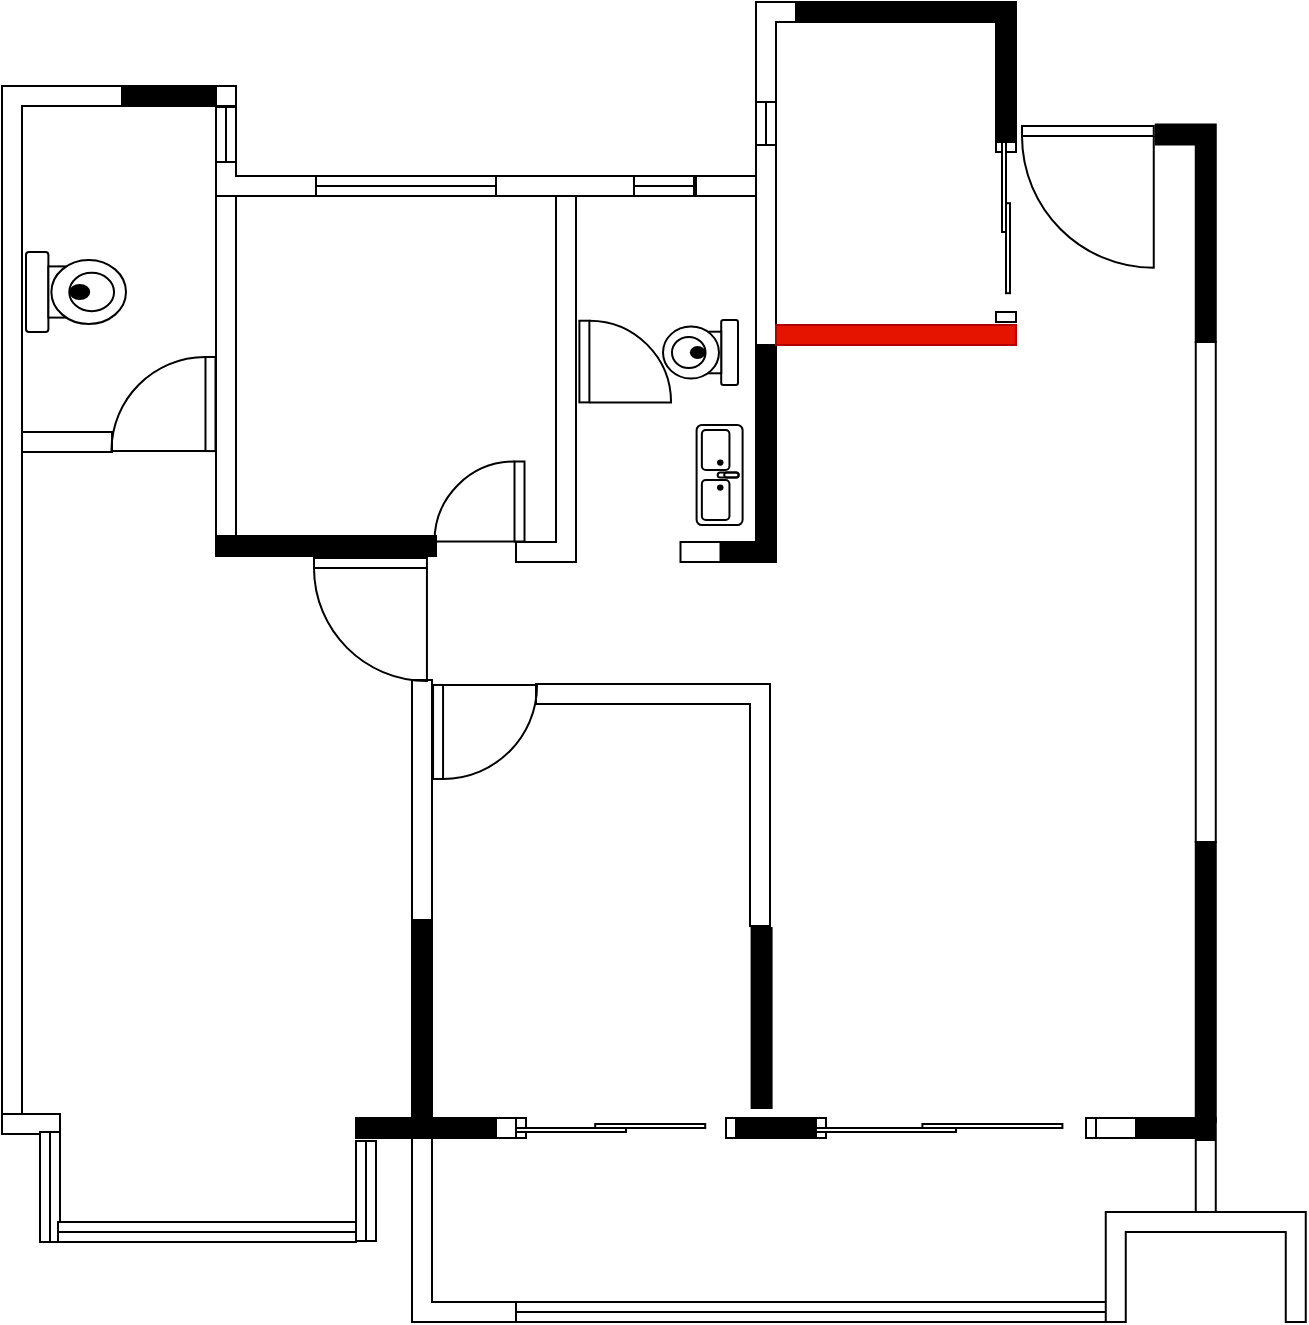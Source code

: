 <mxfile version="28.1.0">
  <diagram name="第 1 页" id="_XM3vjgN4bQ6cUt2o9I2">
    <mxGraphModel dx="1182" dy="645" grid="1" gridSize="10" guides="1" tooltips="1" connect="1" arrows="1" fold="1" page="1" pageScale="1" pageWidth="827" pageHeight="1169" math="0" shadow="0">
      <root>
        <mxCell id="0" />
        <mxCell id="1" parent="0" />
        <mxCell id="Gvs879eCOgu5enrVMvLc-1" value="" style="verticalLabelPosition=bottom;html=1;verticalAlign=top;align=center;shape=mxgraph.floorplan.wallCorner;fillColor=strokeColor;direction=south;" parent="1" vertex="1">
          <mxGeometry x="550" y="180" width="110" height="70" as="geometry" />
        </mxCell>
        <mxCell id="Gvs879eCOgu5enrVMvLc-3" value="" style="verticalLabelPosition=bottom;html=1;verticalAlign=top;align=center;shape=mxgraph.floorplan.wallCorner;fillColor=strokeColor;direction=south;" parent="1" vertex="1">
          <mxGeometry x="729.88" y="241.25" width="30" height="108.75" as="geometry" />
        </mxCell>
        <mxCell id="BDumn9-ugRww-VhlWbHq-1" value="" style="verticalLabelPosition=bottom;html=1;verticalAlign=top;align=center;shape=mxgraph.floorplan.doorLeft;aspect=fixed;flipH=1;" parent="1" vertex="1">
          <mxGeometry x="663" y="242" width="65.88" height="70" as="geometry" />
        </mxCell>
        <mxCell id="BDumn9-ugRww-VhlWbHq-2" value="" style="verticalLabelPosition=bottom;html=1;verticalAlign=top;align=center;shape=mxgraph.floorplan.wall;direction=south;" parent="1" vertex="1">
          <mxGeometry x="749.88" y="350" width="10" height="250" as="geometry" />
        </mxCell>
        <mxCell id="BDumn9-ugRww-VhlWbHq-3" value="" style="verticalLabelPosition=bottom;html=1;verticalAlign=top;align=center;shape=mxgraph.floorplan.wallCorner;gradientColor=none;" parent="1" vertex="1">
          <mxGeometry x="530" y="180" width="20" height="50" as="geometry" />
        </mxCell>
        <mxCell id="BDumn9-ugRww-VhlWbHq-5" value="" style="verticalLabelPosition=bottom;html=1;verticalAlign=top;align=center;shape=mxgraph.floorplan.window;direction=west;rotation=90;" parent="1" vertex="1">
          <mxGeometry x="518.5" y="241.5" width="33" height="10" as="geometry" />
        </mxCell>
        <mxCell id="BDumn9-ugRww-VhlWbHq-7" value="" style="verticalLabelPosition=bottom;html=1;verticalAlign=top;align=center;shape=mxgraph.floorplan.doorSlidingGlass;dx=0.34;direction=south;" parent="1" vertex="1">
          <mxGeometry x="650" y="250" width="10" height="90" as="geometry" />
        </mxCell>
        <mxCell id="gL_sYNNBg2YiWqMNaNvk-4" value="" style="verticalLabelPosition=bottom;html=1;verticalAlign=top;align=center;shape=mxgraph.floorplan.wallCorner;fillColor=strokeColor;direction=west" vertex="1" parent="1">
          <mxGeometry x="505" y="350" width="35" height="110" as="geometry" />
        </mxCell>
        <mxCell id="gL_sYNNBg2YiWqMNaNvk-5" value="" style="verticalLabelPosition=bottom;html=1;verticalAlign=top;align=center;shape=mxgraph.floorplan.wall;" vertex="1" parent="1">
          <mxGeometry x="500" y="267" width="30" height="10" as="geometry" />
        </mxCell>
        <mxCell id="gL_sYNNBg2YiWqMNaNvk-6" value="" style="verticalLabelPosition=bottom;html=1;verticalAlign=top;align=center;shape=mxgraph.floorplan.window;" vertex="1" parent="1">
          <mxGeometry x="469" y="267" width="30" height="10" as="geometry" />
        </mxCell>
        <mxCell id="gL_sYNNBg2YiWqMNaNvk-7" value="" style="verticalLabelPosition=bottom;html=1;verticalAlign=top;align=center;shape=mxgraph.floorplan.wall;" vertex="1" parent="1">
          <mxGeometry x="399" y="267" width="70" height="10" as="geometry" />
        </mxCell>
        <mxCell id="gL_sYNNBg2YiWqMNaNvk-9" value="" style="verticalLabelPosition=bottom;html=1;verticalAlign=top;align=center;shape=mxgraph.floorplan.wallCorner;direction=north" vertex="1" parent="1">
          <mxGeometry x="260" y="260" width="50" height="17" as="geometry" />
        </mxCell>
        <mxCell id="gL_sYNNBg2YiWqMNaNvk-10" value="" style="verticalLabelPosition=bottom;html=1;verticalAlign=top;align=center;shape=mxgraph.floorplan.wall;direction=south;strokeWidth=1;fillStyle=solid;fillColor=default;" vertex="1" parent="1">
          <mxGeometry x="260" y="277" width="10" height="173" as="geometry" />
        </mxCell>
        <mxCell id="gL_sYNNBg2YiWqMNaNvk-13" value="" style="verticalLabelPosition=bottom;html=1;verticalAlign=top;align=center;shape=mxgraph.floorplan.wall;fillColor=strokeColor;" vertex="1" parent="1">
          <mxGeometry x="260" y="447" width="110" height="10" as="geometry" />
        </mxCell>
        <mxCell id="gL_sYNNBg2YiWqMNaNvk-14" value="" style="verticalLabelPosition=bottom;html=1;verticalAlign=top;align=center;shape=mxgraph.floorplan.wallCorner;direction=west" vertex="1" parent="1">
          <mxGeometry x="410" y="277" width="30" height="183" as="geometry" />
        </mxCell>
        <mxCell id="gL_sYNNBg2YiWqMNaNvk-15" value="" style="verticalLabelPosition=bottom;html=1;verticalAlign=top;align=center;shape=mxgraph.floorplan.doorRight;aspect=fixed;rotation=90;" vertex="1" parent="1">
          <mxGeometry x="373" y="408.5" width="40" height="42.5" as="geometry" />
        </mxCell>
        <mxCell id="gL_sYNNBg2YiWqMNaNvk-16" value="" style="verticalLabelPosition=bottom;html=1;verticalAlign=top;align=center;shape=mxgraph.floorplan.doorLeft;aspect=fixed;rotation=-90;" vertex="1" parent="1">
          <mxGeometry x="442.97" y="338.09" width="40.83" height="43.38" as="geometry" />
        </mxCell>
        <mxCell id="gL_sYNNBg2YiWqMNaNvk-17" value="" style="verticalLabelPosition=bottom;html=1;verticalAlign=top;align=center;shape=mxgraph.floorplan.wall;" vertex="1" parent="1">
          <mxGeometry x="492.25" y="450" width="20" height="10" as="geometry" />
        </mxCell>
        <mxCell id="gL_sYNNBg2YiWqMNaNvk-18" value="" style="verticalLabelPosition=bottom;html=1;verticalAlign=top;align=center;shape=mxgraph.floorplan.sink_double2;rotation=90;" vertex="1" parent="1">
          <mxGeometry x="486.8" y="405" width="50" height="23" as="geometry" />
        </mxCell>
        <mxCell id="gL_sYNNBg2YiWqMNaNvk-19" value="" style="verticalLabelPosition=bottom;html=1;verticalAlign=top;align=center;shape=mxgraph.floorplan.toilet;rotation=90;" vertex="1" parent="1">
          <mxGeometry x="486" y="336.5" width="32.5" height="37.5" as="geometry" />
        </mxCell>
        <mxCell id="gL_sYNNBg2YiWqMNaNvk-20" value="" style="verticalLabelPosition=bottom;html=1;verticalAlign=top;align=center;shape=mxgraph.floorplan.window;rotation=90;" vertex="1" parent="1">
          <mxGeometry x="251.25" y="241.25" width="27.5" height="10" as="geometry" />
        </mxCell>
        <mxCell id="gL_sYNNBg2YiWqMNaNvk-21" value="" style="verticalLabelPosition=bottom;html=1;verticalAlign=top;align=center;shape=mxgraph.floorplan.wall;" vertex="1" parent="1">
          <mxGeometry x="260" y="222" width="10" height="10" as="geometry" />
        </mxCell>
        <mxCell id="gL_sYNNBg2YiWqMNaNvk-22" value="" style="verticalLabelPosition=bottom;html=1;verticalAlign=top;align=center;shape=mxgraph.floorplan.wall;fillColor=strokeColor;" vertex="1" parent="1">
          <mxGeometry x="210" y="222" width="50" height="10" as="geometry" />
        </mxCell>
        <mxCell id="gL_sYNNBg2YiWqMNaNvk-24" value="" style="verticalLabelPosition=bottom;html=1;verticalAlign=top;align=center;shape=mxgraph.floorplan.window;" vertex="1" parent="1">
          <mxGeometry x="310" y="267" width="90" height="10" as="geometry" />
        </mxCell>
        <mxCell id="gL_sYNNBg2YiWqMNaNvk-26" value="" style="verticalLabelPosition=bottom;html=1;verticalAlign=top;align=center;shape=mxgraph.floorplan.wallCorner;" vertex="1" parent="1">
          <mxGeometry x="153" y="222" width="60" height="518" as="geometry" />
        </mxCell>
        <mxCell id="gL_sYNNBg2YiWqMNaNvk-27" value="" style="verticalLabelPosition=bottom;html=1;verticalAlign=top;align=center;shape=mxgraph.floorplan.wall;" vertex="1" parent="1">
          <mxGeometry x="153" y="736" width="29" height="10" as="geometry" />
        </mxCell>
        <mxCell id="gL_sYNNBg2YiWqMNaNvk-31" value="" style="verticalLabelPosition=bottom;html=1;verticalAlign=top;align=center;shape=mxgraph.floorplan.window;rotation=90;" vertex="1" parent="1">
          <mxGeometry x="149.5" y="767.5" width="55" height="10" as="geometry" />
        </mxCell>
        <mxCell id="gL_sYNNBg2YiWqMNaNvk-32" value="" style="verticalLabelPosition=bottom;html=1;verticalAlign=top;align=center;shape=mxgraph.floorplan.window;" vertex="1" parent="1">
          <mxGeometry x="181" y="790" width="149" height="10" as="geometry" />
        </mxCell>
        <mxCell id="gL_sYNNBg2YiWqMNaNvk-33" value="" style="verticalLabelPosition=bottom;html=1;verticalAlign=top;align=center;shape=mxgraph.floorplan.window;rotation=90;" vertex="1" parent="1">
          <mxGeometry x="310" y="768.5" width="50" height="12" as="geometry" />
        </mxCell>
        <mxCell id="gL_sYNNBg2YiWqMNaNvk-34" value="" style="verticalLabelPosition=bottom;html=1;verticalAlign=top;align=center;shape=mxgraph.floorplan.wall;fillColor=strokeColor;" vertex="1" parent="1">
          <mxGeometry x="330" y="738" width="70" height="10" as="geometry" />
        </mxCell>
        <mxCell id="gL_sYNNBg2YiWqMNaNvk-35" value="" style="verticalLabelPosition=bottom;html=1;verticalAlign=top;align=center;shape=mxgraph.floorplan.window;" vertex="1" parent="1">
          <mxGeometry x="410" y="830" width="300" height="10" as="geometry" />
        </mxCell>
        <mxCell id="gL_sYNNBg2YiWqMNaNvk-36" value="" style="verticalLabelPosition=bottom;html=1;verticalAlign=top;align=center;shape=mxgraph.floorplan.wall;" vertex="1" parent="1">
          <mxGeometry x="163" y="395" width="45" height="10" as="geometry" />
        </mxCell>
        <mxCell id="gL_sYNNBg2YiWqMNaNvk-37" value="" style="verticalLabelPosition=bottom;html=1;verticalAlign=top;align=center;shape=mxgraph.floorplan.wall;fillColor=strokeColor;direction=south;" vertex="1" parent="1">
          <mxGeometry x="358" y="640" width="10" height="98" as="geometry" />
        </mxCell>
        <mxCell id="gL_sYNNBg2YiWqMNaNvk-38" value="" style="verticalLabelPosition=bottom;html=1;verticalAlign=top;align=center;shape=mxgraph.floorplan.wallCorner;direction=north" vertex="1" parent="1">
          <mxGeometry x="358" y="748" width="52" height="92" as="geometry" />
        </mxCell>
        <mxCell id="gL_sYNNBg2YiWqMNaNvk-39" value="" style="verticalLabelPosition=bottom;html=1;verticalAlign=top;align=center;shape=mxgraph.floorplan.wall;" vertex="1" parent="1">
          <mxGeometry x="400" y="738" width="10" height="10" as="geometry" />
        </mxCell>
        <mxCell id="gL_sYNNBg2YiWqMNaNvk-40" value="" style="verticalLabelPosition=bottom;html=1;verticalAlign=top;align=center;shape=mxgraph.floorplan.wall;fillColor=strokeColor;direction=south;" vertex="1" parent="1">
          <mxGeometry x="527.8" y="643" width="10" height="90" as="geometry" />
        </mxCell>
        <mxCell id="gL_sYNNBg2YiWqMNaNvk-41" value="" style="verticalLabelPosition=bottom;html=1;verticalAlign=top;align=center;shape=mxgraph.floorplan.wall;fillColor=strokeColor;" vertex="1" parent="1">
          <mxGeometry x="518.5" y="738" width="41.5" height="10" as="geometry" />
        </mxCell>
        <mxCell id="gL_sYNNBg2YiWqMNaNvk-43" value="" style="verticalLabelPosition=bottom;html=1;verticalAlign=top;align=center;shape=mxgraph.floorplan.wall;fillColor=strokeColor;" vertex="1" parent="1">
          <mxGeometry x="720" y="738" width="39.88" height="10" as="geometry" />
        </mxCell>
        <mxCell id="gL_sYNNBg2YiWqMNaNvk-45" value="" style="verticalLabelPosition=bottom;html=1;verticalAlign=top;align=center;shape=mxgraph.floorplan.wall;fillColor=strokeColor;direction=south;" vertex="1" parent="1">
          <mxGeometry x="749.88" y="600" width="10" height="140" as="geometry" />
        </mxCell>
        <mxCell id="gL_sYNNBg2YiWqMNaNvk-46" value="" style="verticalLabelPosition=bottom;html=1;verticalAlign=top;align=center;shape=mxgraph.floorplan.wall;" vertex="1" parent="1">
          <mxGeometry x="700" y="738" width="20" height="10" as="geometry" />
        </mxCell>
        <mxCell id="gL_sYNNBg2YiWqMNaNvk-47" value="" style="verticalLabelPosition=bottom;html=1;verticalAlign=top;align=center;shape=mxgraph.floorplan.doorSlidingGlass;dx=0.38;" vertex="1" parent="1">
          <mxGeometry x="560" y="738" width="140" height="10" as="geometry" />
        </mxCell>
        <mxCell id="gL_sYNNBg2YiWqMNaNvk-48" value="" style="verticalLabelPosition=bottom;html=1;verticalAlign=top;align=center;shape=mxgraph.floorplan.wall;direction=south;" vertex="1" parent="1">
          <mxGeometry x="749.88" y="749" width="10" height="40" as="geometry" />
        </mxCell>
        <mxCell id="gL_sYNNBg2YiWqMNaNvk-49" value="" style="verticalLabelPosition=bottom;html=1;verticalAlign=top;align=center;shape=mxgraph.floorplan.wallU;" vertex="1" parent="1">
          <mxGeometry x="704.88" y="785" width="100" height="55" as="geometry" />
        </mxCell>
        <mxCell id="gL_sYNNBg2YiWqMNaNvk-51" value="" style="verticalLabelPosition=bottom;html=1;verticalAlign=top;align=center;shape=mxgraph.floorplan.doorSlidingGlass;dx=0.36;" vertex="1" parent="1">
          <mxGeometry x="410" y="738" width="110" height="10" as="geometry" />
        </mxCell>
        <mxCell id="gL_sYNNBg2YiWqMNaNvk-52" value="" style="verticalLabelPosition=bottom;html=1;verticalAlign=top;align=center;shape=mxgraph.floorplan.wall;direction=south;" vertex="1" parent="1">
          <mxGeometry x="358" y="519" width="10" height="120" as="geometry" />
        </mxCell>
        <mxCell id="gL_sYNNBg2YiWqMNaNvk-53" value="" style="verticalLabelPosition=bottom;html=1;verticalAlign=top;align=center;shape=mxgraph.floorplan.wallCorner;direction=south;" vertex="1" parent="1">
          <mxGeometry x="420" y="521" width="117" height="121" as="geometry" />
        </mxCell>
        <mxCell id="gL_sYNNBg2YiWqMNaNvk-55" value="" style="verticalLabelPosition=bottom;html=1;verticalAlign=top;align=center;shape=mxgraph.floorplan.doorRight;aspect=fixed;rotation=-90;" vertex="1" parent="1">
          <mxGeometry x="370" y="520.01" width="47" height="49.94" as="geometry" />
        </mxCell>
        <mxCell id="gL_sYNNBg2YiWqMNaNvk-56" value="" style="verticalLabelPosition=bottom;html=1;verticalAlign=top;align=center;shape=mxgraph.floorplan.doorRight;aspect=fixed;" vertex="1" parent="1">
          <mxGeometry x="309" y="458" width="56.47" height="60" as="geometry" />
        </mxCell>
        <mxCell id="gL_sYNNBg2YiWqMNaNvk-57" value="" style="verticalLabelPosition=bottom;html=1;verticalAlign=top;align=center;shape=mxgraph.floorplan.doorRight;aspect=fixed;rotation=90;" vertex="1" parent="1">
          <mxGeometry x="211.25" y="356.04" width="47.03" height="49.96" as="geometry" />
        </mxCell>
        <mxCell id="gL_sYNNBg2YiWqMNaNvk-58" value="" style="verticalLabelPosition=bottom;html=1;verticalAlign=top;align=center;shape=mxgraph.floorplan.toilet;rotation=-90;" vertex="1" parent="1">
          <mxGeometry x="170" y="300" width="40" height="50" as="geometry" />
        </mxCell>
        <mxCell id="gL_sYNNBg2YiWqMNaNvk-59" value="" style="verticalLabelPosition=bottom;html=1;verticalAlign=top;align=center;shape=mxgraph.floorplan.wall;direction=south;" vertex="1" parent="1">
          <mxGeometry x="530" y="251.5" width="10" height="100" as="geometry" />
        </mxCell>
        <mxCell id="gL_sYNNBg2YiWqMNaNvk-60" value="" style="verticalLabelPosition=bottom;html=1;verticalAlign=top;align=center;shape=mxgraph.floorplan.wall;fillColor=#e51400;fontColor=#ffffff;strokeColor=#B20000;" vertex="1" parent="1">
          <mxGeometry x="540" y="341.5" width="120" height="10" as="geometry" />
        </mxCell>
      </root>
    </mxGraphModel>
  </diagram>
</mxfile>
